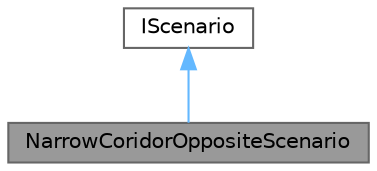 digraph "NarrowCoridorOppositeScenario"
{
 // LATEX_PDF_SIZE
  bgcolor="transparent";
  edge [fontname=Helvetica,fontsize=10,labelfontname=Helvetica,labelfontsize=10];
  node [fontname=Helvetica,fontsize=10,shape=box,height=0.2,width=0.4];
  Node1 [id="Node000001",label="NarrowCoridorOppositeScenario",height=0.2,width=0.4,color="gray40", fillcolor="grey60", style="filled", fontcolor="black",tooltip="Simple scenario where agent start needs to turn into the opposite direction in a very narrow corridor..."];
  Node2 -> Node1 [id="edge1_Node000001_Node000002",dir="back",color="steelblue1",style="solid",tooltip=" "];
  Node2 [id="Node000002",label="IScenario",height=0.2,width=0.4,color="gray40", fillcolor="white", style="filled",URL="$interface_i_scenario.html",tooltip="Defines interface for scenarios."];
}
